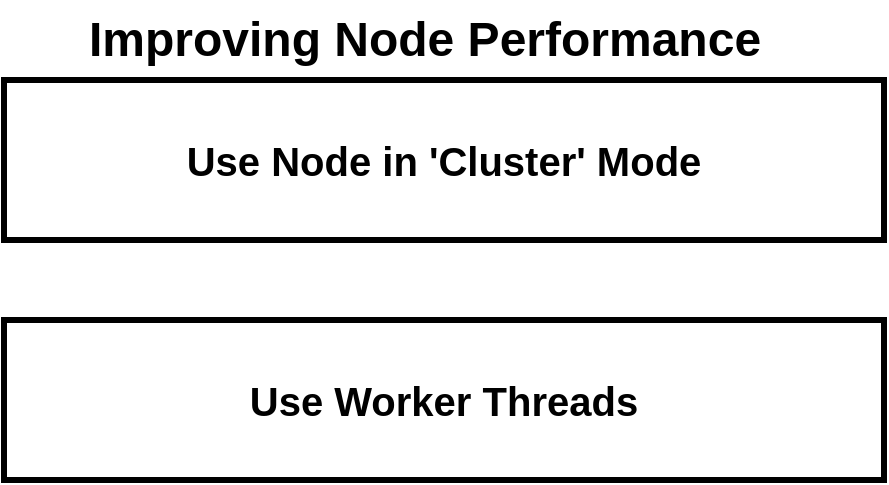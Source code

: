 <mxfile version="22.1.2" type="device" pages="11">
  <diagram name="1" id="K5kHfYOSK7Tdl5fd0v7N">
    <mxGraphModel dx="1364" dy="843" grid="1" gridSize="10" guides="1" tooltips="1" connect="1" arrows="1" fold="1" page="1" pageScale="1" pageWidth="850" pageHeight="1100" math="0" shadow="0">
      <root>
        <mxCell id="0" />
        <mxCell id="1" parent="0" />
        <mxCell id="zH5AdIu9fYgkRWAAvMFx-1" value="&lt;font style=&quot;font-size: 20px;&quot;&gt;&lt;b&gt;Use Node in &#39;Cluster&#39; Mode&lt;/b&gt;&lt;/font&gt;" style="rounded=0;whiteSpace=wrap;html=1;strokeWidth=3;" parent="1" vertex="1">
          <mxGeometry x="200" y="240" width="440" height="80" as="geometry" />
        </mxCell>
        <mxCell id="zH5AdIu9fYgkRWAAvMFx-2" value="&lt;font style=&quot;font-size: 20px;&quot;&gt;&lt;b&gt;Use Worker Threads&lt;/b&gt;&lt;/font&gt;" style="rounded=0;whiteSpace=wrap;html=1;strokeWidth=3;" parent="1" vertex="1">
          <mxGeometry x="200" y="360" width="440" height="80" as="geometry" />
        </mxCell>
        <mxCell id="zH5AdIu9fYgkRWAAvMFx-3" value="Improving Node Performance" style="text;strokeColor=none;fillColor=none;html=1;fontSize=24;fontStyle=1;verticalAlign=middle;align=center;" parent="1" vertex="1">
          <mxGeometry x="340" y="200" width="140" height="40" as="geometry" />
        </mxCell>
      </root>
    </mxGraphModel>
  </diagram>
  <diagram id="lopb_yq0HPzro0J9GzPs" name="2">
    <mxGraphModel dx="1364" dy="843" grid="1" gridSize="10" guides="1" tooltips="1" connect="1" arrows="1" fold="1" page="1" pageScale="1" pageWidth="850" pageHeight="1100" math="0" shadow="0">
      <root>
        <mxCell id="0" />
        <mxCell id="1" parent="0" />
        <mxCell id="xUk7v4ab7oLZRz-A8nH9-1" value="&lt;font style=&quot;font-size: 20px;&quot;&gt;&lt;b&gt;Use Node in &#39;Cluster&#39; Mode&lt;/b&gt;&lt;/font&gt;" style="rounded=0;whiteSpace=wrap;html=1;strokeWidth=3;fillColor=#d5e8d4;strokeColor=#82b366;" parent="1" vertex="1">
          <mxGeometry x="200" y="240" width="440" height="80" as="geometry" />
        </mxCell>
        <mxCell id="xUk7v4ab7oLZRz-A8nH9-2" value="&lt;font style=&quot;font-size: 20px;&quot;&gt;&lt;b&gt;Use Worker Threads&lt;/b&gt;&lt;/font&gt;" style="rounded=0;whiteSpace=wrap;html=1;strokeWidth=3;fillColor=#ffe6cc;strokeColor=#d79b00;" parent="1" vertex="1">
          <mxGeometry x="200" y="360" width="440" height="80" as="geometry" />
        </mxCell>
        <mxCell id="xUk7v4ab7oLZRz-A8nH9-3" value="Improving Node Performance" style="text;strokeColor=none;fillColor=none;html=1;fontSize=24;fontStyle=1;verticalAlign=middle;align=center;" parent="1" vertex="1">
          <mxGeometry x="340" y="200" width="140" height="40" as="geometry" />
        </mxCell>
        <mxCell id="xUk7v4ab7oLZRz-A8nH9-4" value="" style="shape=curlyBracket;whiteSpace=wrap;html=1;rounded=1;flipH=1;labelPosition=right;verticalLabelPosition=middle;align=left;verticalAlign=middle;strokeWidth=3;" parent="1" vertex="1">
          <mxGeometry x="670" y="240" width="20" height="80" as="geometry" />
        </mxCell>
        <mxCell id="xUk7v4ab7oLZRz-A8nH9-5" value="" style="shape=curlyBracket;whiteSpace=wrap;html=1;rounded=1;flipH=1;labelPosition=right;verticalLabelPosition=middle;align=left;verticalAlign=middle;strokeWidth=3;" parent="1" vertex="1">
          <mxGeometry x="670" y="360" width="20" height="80" as="geometry" />
        </mxCell>
        <mxCell id="xUk7v4ab7oLZRz-A8nH9-6" value="Recommended" style="text;strokeColor=none;fillColor=none;html=1;fontSize=24;fontStyle=1;verticalAlign=middle;align=center;" parent="1" vertex="1">
          <mxGeometry x="750" y="270" width="100" height="40" as="geometry" />
        </mxCell>
        <mxCell id="xUk7v4ab7oLZRz-A8nH9-7" value="Experimental" style="text;strokeColor=none;fillColor=none;html=1;fontSize=24;fontStyle=1;verticalAlign=middle;align=center;" parent="1" vertex="1">
          <mxGeometry x="750" y="380" width="100" height="40" as="geometry" />
        </mxCell>
      </root>
    </mxGraphModel>
  </diagram>
  <diagram id="3LcYzQw5S62o49YYHlGY" name="3">
    <mxGraphModel dx="1364" dy="843" grid="1" gridSize="10" guides="1" tooltips="1" connect="1" arrows="1" fold="1" page="1" pageScale="1" pageWidth="850" pageHeight="1100" math="0" shadow="0">
      <root>
        <mxCell id="0" />
        <mxCell id="1" parent="0" />
        <mxCell id="u3-ya4MhCli5xoRUcpn--1" value="&lt;font style=&quot;font-size: 20px;&quot;&gt;&lt;b&gt;Request&lt;/b&gt;&lt;/font&gt;" style="rounded=0;whiteSpace=wrap;html=1;strokeWidth=3;" vertex="1" parent="1">
          <mxGeometry x="120" y="240" width="160" height="80" as="geometry" />
        </mxCell>
        <mxCell id="u3-ya4MhCli5xoRUcpn--2" value="" style="rounded=0;whiteSpace=wrap;html=1;strokeWidth=3;" vertex="1" parent="1">
          <mxGeometry x="360" y="200" width="290" height="160" as="geometry" />
        </mxCell>
        <mxCell id="u3-ya4MhCli5xoRUcpn--3" value="&lt;font style=&quot;font-size: 20px;&quot;&gt;&lt;b&gt;Node Server&lt;/b&gt;&lt;/font&gt;" style="rounded=0;whiteSpace=wrap;html=1;strokeWidth=3;fillColor=#dae8fc;strokeColor=#6c8ebf;" vertex="1" parent="1">
          <mxGeometry x="400" y="220" width="200" height="120" as="geometry" />
        </mxCell>
        <mxCell id="u3-ya4MhCli5xoRUcpn--4" value="&lt;font style=&quot;font-size: 20px;&quot;&gt;&lt;b&gt;Response&lt;/b&gt;&lt;/font&gt;" style="rounded=0;whiteSpace=wrap;html=1;strokeWidth=3;" vertex="1" parent="1">
          <mxGeometry x="720" y="240" width="160" height="80" as="geometry" />
        </mxCell>
        <mxCell id="u3-ya4MhCli5xoRUcpn--8" value="" style="endArrow=classic;html=1;rounded=0;exitX=1;exitY=0.5;exitDx=0;exitDy=0;strokeWidth=3;" edge="1" parent="1" source="u3-ya4MhCli5xoRUcpn--1" target="u3-ya4MhCli5xoRUcpn--3">
          <mxGeometry width="50" height="50" relative="1" as="geometry">
            <mxPoint x="330" y="390" as="sourcePoint" />
            <mxPoint x="450" y="410" as="targetPoint" />
          </mxGeometry>
        </mxCell>
        <mxCell id="u3-ya4MhCli5xoRUcpn--9" value="" style="endArrow=classic;html=1;rounded=0;exitX=1;exitY=0.5;exitDx=0;exitDy=0;strokeWidth=3;" edge="1" parent="1">
          <mxGeometry width="50" height="50" relative="1" as="geometry">
            <mxPoint x="600" y="280" as="sourcePoint" />
            <mxPoint x="720" y="280" as="targetPoint" />
          </mxGeometry>
        </mxCell>
        <mxCell id="u3-ya4MhCli5xoRUcpn--10" value="Single Thread" style="text;strokeColor=none;fillColor=none;html=1;fontSize=24;fontStyle=1;verticalAlign=middle;align=center;" vertex="1" parent="1">
          <mxGeometry x="455" y="154" width="100" height="40" as="geometry" />
        </mxCell>
      </root>
    </mxGraphModel>
  </diagram>
  <diagram id="9vPWOoFdK6NmOcCZrf_5" name="4">
    <mxGraphModel dx="1364" dy="843" grid="1" gridSize="10" guides="1" tooltips="1" connect="1" arrows="1" fold="1" page="1" pageScale="1" pageWidth="850" pageHeight="1100" math="0" shadow="0">
      <root>
        <mxCell id="0" />
        <mxCell id="1" parent="0" />
        <mxCell id="50pzLA7ZPQdBazivlZHL-1" value="&lt;font style=&quot;font-size: 20px;&quot;&gt;&lt;b&gt;Cluster&lt;br&gt;Manager&lt;/b&gt;&lt;/font&gt;" style="rounded=0;whiteSpace=wrap;html=1;strokeWidth=3;fillColor=#ffe6cc;strokeColor=#d79b00;" vertex="1" parent="1">
          <mxGeometry x="120" y="275" width="160" height="80" as="geometry" />
        </mxCell>
        <mxCell id="50pzLA7ZPQdBazivlZHL-9" value="" style="rounded=0;whiteSpace=wrap;html=1;fillColor=#d5e8d4;strokeColor=#82b366;strokeWidth=3;" vertex="1" parent="1">
          <mxGeometry x="360" y="80" width="280" height="470" as="geometry" />
        </mxCell>
        <mxCell id="50pzLA7ZPQdBazivlZHL-13" value="" style="rounded=0;whiteSpace=wrap;html=1;strokeWidth=3;" vertex="1" parent="1">
          <mxGeometry x="380" y="120" width="240" height="100" as="geometry" />
        </mxCell>
        <mxCell id="50pzLA7ZPQdBazivlZHL-14" value="" style="rounded=0;whiteSpace=wrap;html=1;strokeWidth=3;" vertex="1" parent="1">
          <mxGeometry x="380" y="265" width="240" height="100" as="geometry" />
        </mxCell>
        <mxCell id="50pzLA7ZPQdBazivlZHL-15" value="" style="rounded=0;whiteSpace=wrap;html=1;strokeWidth=3;" vertex="1" parent="1">
          <mxGeometry x="380" y="420" width="240" height="100" as="geometry" />
        </mxCell>
        <mxCell id="50pzLA7ZPQdBazivlZHL-21" value="" style="endArrow=none;html=1;rounded=0;strokeWidth=3;" edge="1" parent="1">
          <mxGeometry width="50" height="50" relative="1" as="geometry">
            <mxPoint x="320" y="471" as="sourcePoint" />
            <mxPoint x="320" y="161" as="targetPoint" />
          </mxGeometry>
        </mxCell>
        <mxCell id="50pzLA7ZPQdBazivlZHL-22" value="" style="endArrow=classic;html=1;rounded=0;strokeWidth=3;" edge="1" parent="1" target="50pzLA7ZPQdBazivlZHL-15">
          <mxGeometry width="50" height="50" relative="1" as="geometry">
            <mxPoint x="320" y="470" as="sourcePoint" />
            <mxPoint x="374.96" y="479" as="targetPoint" />
          </mxGeometry>
        </mxCell>
        <mxCell id="50pzLA7ZPQdBazivlZHL-23" value="" style="endArrow=classic;html=1;rounded=0;strokeWidth=3;" edge="1" parent="1">
          <mxGeometry width="50" height="50" relative="1" as="geometry">
            <mxPoint x="320" y="160" as="sourcePoint" />
            <mxPoint x="380" y="160" as="targetPoint" />
          </mxGeometry>
        </mxCell>
        <mxCell id="50pzLA7ZPQdBazivlZHL-24" value="" style="endArrow=classic;html=1;rounded=0;exitX=1;exitY=0.5;exitDx=0;exitDy=0;entryX=0;entryY=0.5;entryDx=0;entryDy=0;strokeWidth=3;" edge="1" parent="1" source="50pzLA7ZPQdBazivlZHL-1" target="50pzLA7ZPQdBazivlZHL-14">
          <mxGeometry width="50" height="50" relative="1" as="geometry">
            <mxPoint x="400" y="340" as="sourcePoint" />
            <mxPoint x="450" y="290" as="targetPoint" />
          </mxGeometry>
        </mxCell>
        <mxCell id="50pzLA7ZPQdBazivlZHL-25" value="&lt;font style=&quot;font-size: 20px;&quot;&gt;Single Thread&lt;/font&gt;" style="text;strokeColor=none;fillColor=none;html=1;fontSize=24;fontStyle=1;verticalAlign=middle;align=center;" vertex="1" parent="1">
          <mxGeometry x="450" y="80" width="100" height="40" as="geometry" />
        </mxCell>
        <mxCell id="50pzLA7ZPQdBazivlZHL-26" value="&lt;font style=&quot;font-size: 20px;&quot;&gt;Single Thread&lt;/font&gt;" style="text;strokeColor=none;fillColor=none;html=1;fontSize=24;fontStyle=1;verticalAlign=middle;align=center;" vertex="1" parent="1">
          <mxGeometry x="450" y="220" width="100" height="40" as="geometry" />
        </mxCell>
        <mxCell id="50pzLA7ZPQdBazivlZHL-27" value="&lt;font style=&quot;font-size: 20px;&quot;&gt;Single Thread&lt;/font&gt;" style="text;strokeColor=none;fillColor=none;html=1;fontSize=24;fontStyle=1;verticalAlign=middle;align=center;" vertex="1" parent="1">
          <mxGeometry x="450" y="380" width="100" height="40" as="geometry" />
        </mxCell>
        <mxCell id="50pzLA7ZPQdBazivlZHL-29" value="&lt;font style=&quot;font-size: 20px;&quot;&gt;&lt;b&gt;Node Server&lt;/b&gt;&lt;/font&gt;" style="rounded=0;whiteSpace=wrap;html=1;fillColor=#dae8fc;strokeColor=#6c8ebf;" vertex="1" parent="1">
          <mxGeometry x="400" y="140" width="200" height="60" as="geometry" />
        </mxCell>
        <mxCell id="50pzLA7ZPQdBazivlZHL-30" value="&lt;font style=&quot;font-size: 20px;&quot;&gt;&lt;b&gt;Node Server&lt;/b&gt;&lt;/font&gt;" style="rounded=0;whiteSpace=wrap;html=1;fillColor=#dae8fc;strokeColor=#6c8ebf;" vertex="1" parent="1">
          <mxGeometry x="400" y="285" width="200" height="60" as="geometry" />
        </mxCell>
        <mxCell id="50pzLA7ZPQdBazivlZHL-31" value="&lt;font style=&quot;font-size: 20px;&quot;&gt;&lt;b&gt;Node Server&lt;/b&gt;&lt;/font&gt;" style="rounded=0;whiteSpace=wrap;html=1;fillColor=#dae8fc;strokeColor=#6c8ebf;" vertex="1" parent="1">
          <mxGeometry x="400" y="440" width="200" height="60" as="geometry" />
        </mxCell>
      </root>
    </mxGraphModel>
  </diagram>
  <diagram id="9ZH91EUIA8zNnI5Ez3d0" name="5">
    <mxGraphModel dx="1364" dy="843" grid="1" gridSize="10" guides="1" tooltips="1" connect="1" arrows="1" fold="1" page="1" pageScale="1" pageWidth="850" pageHeight="1100" math="0" shadow="0">
      <root>
        <mxCell id="0" />
        <mxCell id="1" parent="0" />
        <mxCell id="NUMEZLaeLHysY5Gl-p1--3" style="edgeStyle=orthogonalEdgeStyle;rounded=0;orthogonalLoop=1;jettySize=auto;html=1;entryX=0.5;entryY=0;entryDx=0;entryDy=0;strokeWidth=3;" edge="1" parent="1" source="NUMEZLaeLHysY5Gl-p1--1" target="NUMEZLaeLHysY5Gl-p1--2">
          <mxGeometry relative="1" as="geometry" />
        </mxCell>
        <mxCell id="NUMEZLaeLHysY5Gl-p1--1" value="&lt;font style=&quot;font-size: 20px;&quot;&gt;&lt;b&gt;index.js&lt;/b&gt;&lt;/font&gt;" style="rounded=0;whiteSpace=wrap;html=1;strokeWidth=3;" vertex="1" parent="1">
          <mxGeometry x="320" y="240" width="200" height="80" as="geometry" />
        </mxCell>
        <mxCell id="NUMEZLaeLHysY5Gl-p1--2" value="&lt;font style=&quot;font-size: 20px;&quot;&gt;&lt;b&gt;Node Instance&lt;/b&gt;&lt;/font&gt;" style="rounded=0;whiteSpace=wrap;html=1;fillColor=#dae8fc;strokeColor=#6c8ebf;strokeWidth=3;" vertex="1" parent="1">
          <mxGeometry x="320" y="400" width="200" height="80" as="geometry" />
        </mxCell>
        <mxCell id="NUMEZLaeLHysY5Gl-p1--5" style="edgeStyle=orthogonalEdgeStyle;rounded=0;orthogonalLoop=1;jettySize=auto;html=1;entryX=0.5;entryY=0;entryDx=0;entryDy=0;strokeWidth=3;" edge="1" parent="1" source="NUMEZLaeLHysY5Gl-p1--4" target="NUMEZLaeLHysY5Gl-p1--1">
          <mxGeometry relative="1" as="geometry" />
        </mxCell>
        <mxCell id="NUMEZLaeLHysY5Gl-p1--4" value="RUN node index.js" style="text;strokeColor=none;fillColor=none;html=1;fontSize=24;fontStyle=1;verticalAlign=middle;align=center;" vertex="1" parent="1">
          <mxGeometry x="370" y="140" width="100" height="40" as="geometry" />
        </mxCell>
      </root>
    </mxGraphModel>
  </diagram>
  <diagram id="A-0XYL0TOhKpsfwGhN9w" name="6">
    <mxGraphModel dx="1364" dy="843" grid="1" gridSize="10" guides="1" tooltips="1" connect="1" arrows="1" fold="1" page="1" pageScale="1" pageWidth="850" pageHeight="1100" math="0" shadow="0">
      <root>
        <mxCell id="0" />
        <mxCell id="1" parent="0" />
        <mxCell id="xXRstKpRTsIiAl2WaAdT-1" style="edgeStyle=orthogonalEdgeStyle;rounded=0;orthogonalLoop=1;jettySize=auto;html=1;entryX=0.5;entryY=0;entryDx=0;entryDy=0;strokeWidth=3;" edge="1" parent="1" source="xXRstKpRTsIiAl2WaAdT-2" target="xXRstKpRTsIiAl2WaAdT-3">
          <mxGeometry relative="1" as="geometry" />
        </mxCell>
        <mxCell id="xXRstKpRTsIiAl2WaAdT-11" style="edgeStyle=orthogonalEdgeStyle;rounded=0;orthogonalLoop=1;jettySize=auto;html=1;entryX=0.5;entryY=1;entryDx=0;entryDy=0;strokeWidth=3;" edge="1" parent="1" source="xXRstKpRTsIiAl2WaAdT-2" target="xXRstKpRTsIiAl2WaAdT-10">
          <mxGeometry relative="1" as="geometry">
            <mxPoint x="690" y="280" as="targetPoint" />
          </mxGeometry>
        </mxCell>
        <mxCell id="xXRstKpRTsIiAl2WaAdT-2" value="&lt;font style=&quot;font-size: 20px;&quot;&gt;&lt;b&gt;index.js&lt;/b&gt;&lt;/font&gt;" style="rounded=0;whiteSpace=wrap;html=1;strokeWidth=3;" vertex="1" parent="1">
          <mxGeometry x="320" y="240" width="200" height="80" as="geometry" />
        </mxCell>
        <mxCell id="xXRstKpRTsIiAl2WaAdT-7" style="edgeStyle=orthogonalEdgeStyle;rounded=0;orthogonalLoop=1;jettySize=auto;html=1;endSize=6;strokeWidth=3;" edge="1" parent="1" source="xXRstKpRTsIiAl2WaAdT-3" target="xXRstKpRTsIiAl2WaAdT-6">
          <mxGeometry relative="1" as="geometry" />
        </mxCell>
        <mxCell id="xXRstKpRTsIiAl2WaAdT-3" value="&lt;font style=&quot;font-size: 20px;&quot;&gt;&lt;b&gt;Cluster Manager&lt;/b&gt;&lt;/font&gt;" style="rounded=0;whiteSpace=wrap;html=1;fillColor=#dae8fc;strokeColor=#6c8ebf;strokeWidth=3;" vertex="1" parent="1">
          <mxGeometry x="320" y="400" width="200" height="80" as="geometry" />
        </mxCell>
        <mxCell id="xXRstKpRTsIiAl2WaAdT-4" style="edgeStyle=orthogonalEdgeStyle;rounded=0;orthogonalLoop=1;jettySize=auto;html=1;entryX=0.5;entryY=0;entryDx=0;entryDy=0;strokeWidth=3;" edge="1" parent="1" source="xXRstKpRTsIiAl2WaAdT-5" target="xXRstKpRTsIiAl2WaAdT-2">
          <mxGeometry relative="1" as="geometry" />
        </mxCell>
        <mxCell id="xXRstKpRTsIiAl2WaAdT-5" value="RUN node index.js" style="text;strokeColor=none;fillColor=none;html=1;fontSize=24;fontStyle=1;verticalAlign=middle;align=center;" vertex="1" parent="1">
          <mxGeometry x="370" y="140" width="100" height="40" as="geometry" />
        </mxCell>
        <mxCell id="xXRstKpRTsIiAl2WaAdT-9" style="edgeStyle=orthogonalEdgeStyle;rounded=0;orthogonalLoop=1;jettySize=auto;html=1;entryX=1.005;entryY=0.663;entryDx=0;entryDy=0;entryPerimeter=0;strokeWidth=3;" edge="1" parent="1">
          <mxGeometry relative="1" as="geometry">
            <mxPoint x="521" y="303.04" as="targetPoint" />
            <mxPoint x="500" y="540" as="sourcePoint" />
            <Array as="points">
              <mxPoint x="561" y="540" />
              <mxPoint x="561" y="303" />
            </Array>
          </mxGeometry>
        </mxCell>
        <mxCell id="xXRstKpRTsIiAl2WaAdT-6" value="cluster.fork()" style="text;strokeColor=none;fillColor=none;html=1;fontSize=24;fontStyle=1;verticalAlign=middle;align=center;" vertex="1" parent="1">
          <mxGeometry x="370" y="520" width="100" height="40" as="geometry" />
        </mxCell>
        <mxCell id="xXRstKpRTsIiAl2WaAdT-10" value="&lt;font style=&quot;font-size: 20px;&quot;&gt;&lt;b&gt;Worker Instance&lt;/b&gt;&lt;/font&gt;" style="rounded=0;whiteSpace=wrap;html=1;strokeWidth=3;fillColor=#d5e8d4;strokeColor=#82b366;" vertex="1" parent="1">
          <mxGeometry x="600" y="160" width="200" height="80" as="geometry" />
        </mxCell>
      </root>
    </mxGraphModel>
  </diagram>
  <diagram id="q03TNP6XlCIMC5W3kaTx" name="7">
    <mxGraphModel dx="1364" dy="843" grid="1" gridSize="10" guides="1" tooltips="1" connect="1" arrows="1" fold="1" page="1" pageScale="1" pageWidth="850" pageHeight="1100" math="0" shadow="0">
      <root>
        <mxCell id="0" />
        <mxCell id="1" parent="0" />
        <mxCell id="qdlrjNfGUHY3iiw80mLS-1" value="" style="edgeStyle=segmentEdgeStyle;endArrow=classic;html=1;curved=0;rounded=0;endSize=8;startSize=8;strokeWidth=3;" edge="1" parent="1">
          <mxGeometry width="50" height="50" relative="1" as="geometry">
            <mxPoint x="680" y="200" as="sourcePoint" />
            <mxPoint x="200" y="600" as="targetPoint" />
          </mxGeometry>
        </mxCell>
        <mxCell id="qdlrjNfGUHY3iiw80mLS-2" value="" style="endArrow=none;dashed=1;html=1;rounded=0;strokeWidth=3;" edge="1" parent="1">
          <mxGeometry width="50" height="50" relative="1" as="geometry">
            <mxPoint x="160" y="360" as="sourcePoint" />
            <mxPoint x="680" y="360" as="targetPoint" />
          </mxGeometry>
        </mxCell>
        <mxCell id="qdlrjNfGUHY3iiw80mLS-3" value="" style="endArrow=none;dashed=1;html=1;rounded=0;strokeWidth=3;" edge="1" parent="1">
          <mxGeometry width="50" height="50" relative="1" as="geometry">
            <mxPoint x="160" y="520" as="sourcePoint" />
            <mxPoint x="680" y="520" as="targetPoint" />
          </mxGeometry>
        </mxCell>
        <mxCell id="qdlrjNfGUHY3iiw80mLS-4" value="1s" style="text;strokeColor=none;fillColor=none;html=1;fontSize=24;fontStyle=1;verticalAlign=middle;align=center;" vertex="1" parent="1">
          <mxGeometry x="90" y="340" width="100" height="40" as="geometry" />
        </mxCell>
        <mxCell id="qdlrjNfGUHY3iiw80mLS-5" value="2s" style="text;strokeColor=none;fillColor=none;html=1;fontSize=24;fontStyle=1;verticalAlign=middle;align=center;" vertex="1" parent="1">
          <mxGeometry x="90" y="500" width="100" height="40" as="geometry" />
        </mxCell>
        <mxCell id="qdlrjNfGUHY3iiw80mLS-6" value="Time&amp;nbsp; &amp;nbsp;0s" style="text;strokeColor=none;fillColor=none;html=1;fontSize=24;fontStyle=1;verticalAlign=middle;align=center;" vertex="1" parent="1">
          <mxGeometry x="80" y="190" width="100" height="40" as="geometry" />
        </mxCell>
        <mxCell id="qdlrjNfGUHY3iiw80mLS-9" style="edgeStyle=orthogonalEdgeStyle;rounded=0;orthogonalLoop=1;jettySize=auto;html=1;strokeWidth=3;" edge="1" parent="1" source="qdlrjNfGUHY3iiw80mLS-7">
          <mxGeometry relative="1" as="geometry">
            <mxPoint x="300" y="200" as="targetPoint" />
          </mxGeometry>
        </mxCell>
        <mxCell id="qdlrjNfGUHY3iiw80mLS-7" value="&lt;font style=&quot;font-size: 20px;&quot;&gt;&lt;b&gt;Req for&lt;br style=&quot;border-color: var(--border-color); color: rgb(0, 0, 0);&quot;&gt;&lt;span style=&quot;color: rgb(0, 0, 0);&quot;&gt;pbkdf2&lt;/span&gt;&lt;/b&gt;&lt;/font&gt;" style="rounded=0;whiteSpace=wrap;html=1;fillColor=#f5f5f5;fontColor=#333333;strokeColor=#666666;strokeWidth=3;" vertex="1" parent="1">
          <mxGeometry x="240" y="100" width="120" height="60" as="geometry" />
        </mxCell>
        <mxCell id="qdlrjNfGUHY3iiw80mLS-10" style="edgeStyle=orthogonalEdgeStyle;rounded=0;orthogonalLoop=1;jettySize=auto;html=1;strokeWidth=3;" edge="1" parent="1" source="qdlrjNfGUHY3iiw80mLS-8">
          <mxGeometry relative="1" as="geometry">
            <mxPoint x="460" y="200" as="targetPoint" />
          </mxGeometry>
        </mxCell>
        <mxCell id="qdlrjNfGUHY3iiw80mLS-8" value="&lt;font style=&quot;font-size: 20px;&quot;&gt;&lt;b&gt;Req for&lt;br style=&quot;border-color: var(--border-color); color: rgb(0, 0, 0);&quot;&gt;&lt;span style=&quot;border-color: var(--border-color); color: rgb(0, 0, 0);&quot;&gt;pbkdf2&lt;/span&gt;&lt;/b&gt;&lt;/font&gt;" style="rounded=0;whiteSpace=wrap;html=1;fillColor=#f5f5f5;fontColor=#333333;strokeColor=#666666;strokeWidth=3;" vertex="1" parent="1">
          <mxGeometry x="400" y="100" width="120" height="60" as="geometry" />
        </mxCell>
        <mxCell id="qdlrjNfGUHY3iiw80mLS-11" value="&lt;font style=&quot;font-size: 21px;&quot;&gt;&lt;b&gt;doWork&lt;br style=&quot;border-color: var(--border-color);&quot;&gt;pbkdf2&lt;/b&gt;&lt;/font&gt;" style="rounded=0;whiteSpace=wrap;html=1;fillColor=#dae8fc;strokeColor=#6c8ebf;strokeWidth=3;" vertex="1" parent="1">
          <mxGeometry x="230" y="200" width="130" height="160" as="geometry" />
        </mxCell>
        <mxCell id="qdlrjNfGUHY3iiw80mLS-12" value="&lt;font style=&quot;font-size: 20px;&quot;&gt;&lt;b&gt;doWork&lt;br&gt;pbkdf2&lt;/b&gt;&lt;/font&gt;" style="rounded=0;whiteSpace=wrap;html=1;fillColor=#dae8fc;strokeColor=#6c8ebf;strokeWidth=3;" vertex="1" parent="1">
          <mxGeometry x="380" y="360" width="130" height="160" as="geometry" />
        </mxCell>
        <mxCell id="qdlrjNfGUHY3iiw80mLS-13" value="&lt;font style=&quot;font-size: 20px;&quot;&gt;&lt;b&gt;1 worker, 1 thread&lt;/b&gt;&lt;/font&gt;" style="rounded=0;whiteSpace=wrap;html=1;fillColor=#f8cecc;strokeColor=#b85450;strokeWidth=3;" vertex="1" parent="1">
          <mxGeometry x="700" y="310" width="200" height="60" as="geometry" />
        </mxCell>
      </root>
    </mxGraphModel>
  </diagram>
  <diagram id="9EK2gzQifP71TzZbqbAK" name="8">
    <mxGraphModel dx="1364" dy="843" grid="1" gridSize="10" guides="1" tooltips="1" connect="1" arrows="1" fold="1" page="1" pageScale="1" pageWidth="850" pageHeight="1100" math="0" shadow="0">
      <root>
        <mxCell id="0" />
        <mxCell id="1" parent="0" />
        <mxCell id="SoiUJNlAI2rXM2xpJNkB-1" value="" style="edgeStyle=segmentEdgeStyle;endArrow=classic;html=1;curved=0;rounded=0;endSize=8;startSize=8;strokeWidth=3;" parent="1" edge="1">
          <mxGeometry width="50" height="50" relative="1" as="geometry">
            <mxPoint x="680" y="200" as="sourcePoint" />
            <mxPoint x="200" y="450" as="targetPoint" />
          </mxGeometry>
        </mxCell>
        <mxCell id="SoiUJNlAI2rXM2xpJNkB-2" value="" style="endArrow=none;dashed=1;html=1;rounded=0;strokeWidth=3;" parent="1" edge="1">
          <mxGeometry width="50" height="50" relative="1" as="geometry">
            <mxPoint x="160" y="360" as="sourcePoint" />
            <mxPoint x="680" y="360" as="targetPoint" />
          </mxGeometry>
        </mxCell>
        <mxCell id="SoiUJNlAI2rXM2xpJNkB-4" value="1s" style="text;strokeColor=none;fillColor=none;html=1;fontSize=24;fontStyle=1;verticalAlign=middle;align=center;" parent="1" vertex="1">
          <mxGeometry x="90" y="340" width="100" height="40" as="geometry" />
        </mxCell>
        <mxCell id="SoiUJNlAI2rXM2xpJNkB-6" value="Time&amp;nbsp; &amp;nbsp;0s" style="text;strokeColor=none;fillColor=none;html=1;fontSize=24;fontStyle=1;verticalAlign=middle;align=center;" parent="1" vertex="1">
          <mxGeometry x="80" y="190" width="100" height="40" as="geometry" />
        </mxCell>
        <mxCell id="SoiUJNlAI2rXM2xpJNkB-7" style="edgeStyle=orthogonalEdgeStyle;rounded=0;orthogonalLoop=1;jettySize=auto;html=1;strokeWidth=3;" parent="1" source="SoiUJNlAI2rXM2xpJNkB-8" edge="1">
          <mxGeometry relative="1" as="geometry">
            <mxPoint x="300" y="200" as="targetPoint" />
          </mxGeometry>
        </mxCell>
        <mxCell id="SoiUJNlAI2rXM2xpJNkB-8" value="&lt;font style=&quot;font-size: 20px;&quot;&gt;&lt;b&gt;Req for&lt;br style=&quot;border-color: var(--border-color); color: rgb(0, 0, 0);&quot;&gt;&lt;span style=&quot;color: rgb(0, 0, 0);&quot;&gt;pbkdf2&lt;/span&gt;&lt;/b&gt;&lt;/font&gt;" style="rounded=0;whiteSpace=wrap;html=1;fillColor=#f5f5f5;fontColor=#333333;strokeColor=#666666;strokeWidth=3;" parent="1" vertex="1">
          <mxGeometry x="240" y="100" width="120" height="60" as="geometry" />
        </mxCell>
        <mxCell id="SoiUJNlAI2rXM2xpJNkB-9" style="edgeStyle=orthogonalEdgeStyle;rounded=0;orthogonalLoop=1;jettySize=auto;html=1;strokeWidth=3;" parent="1" source="SoiUJNlAI2rXM2xpJNkB-10" edge="1">
          <mxGeometry relative="1" as="geometry">
            <mxPoint x="460" y="200" as="targetPoint" />
          </mxGeometry>
        </mxCell>
        <mxCell id="SoiUJNlAI2rXM2xpJNkB-10" value="&lt;font style=&quot;font-size: 20px;&quot;&gt;&lt;b&gt;Req for&lt;br style=&quot;border-color: var(--border-color); color: rgb(0, 0, 0);&quot;&gt;&lt;span style=&quot;border-color: var(--border-color); color: rgb(0, 0, 0);&quot;&gt;pbkdf2&lt;/span&gt;&lt;/b&gt;&lt;/font&gt;" style="rounded=0;whiteSpace=wrap;html=1;fillColor=#f5f5f5;fontColor=#333333;strokeColor=#666666;strokeWidth=3;" parent="1" vertex="1">
          <mxGeometry x="400" y="100" width="120" height="60" as="geometry" />
        </mxCell>
        <mxCell id="SoiUJNlAI2rXM2xpJNkB-11" value="&lt;font style=&quot;font-size: 21px;&quot;&gt;&lt;b&gt;pbkdf2&lt;/b&gt;&lt;/font&gt;" style="rounded=0;whiteSpace=wrap;html=1;fillColor=#dae8fc;strokeColor=#6c8ebf;strokeWidth=3;" parent="1" vertex="1">
          <mxGeometry x="230" y="200" width="130" height="160" as="geometry" />
        </mxCell>
        <mxCell id="SoiUJNlAI2rXM2xpJNkB-12" value="&lt;font style=&quot;font-size: 20px;&quot;&gt;&lt;b&gt;pbkdf2&lt;/b&gt;&lt;/font&gt;" style="rounded=0;whiteSpace=wrap;html=1;fillColor=#dae8fc;strokeColor=#6c8ebf;strokeWidth=3;" parent="1" vertex="1">
          <mxGeometry x="390" y="200" width="130" height="160" as="geometry" />
        </mxCell>
        <mxCell id="SoiUJNlAI2rXM2xpJNkB-13" value="&lt;font style=&quot;font-size: 20px;&quot;&gt;&lt;b&gt;With clustering, 2&lt;br&gt;children&lt;br&gt;&lt;/b&gt;&lt;/font&gt;" style="rounded=0;whiteSpace=wrap;html=1;fillColor=#f8cecc;strokeColor=#b85450;strokeWidth=3;" parent="1" vertex="1">
          <mxGeometry x="480" y="410" width="200" height="60" as="geometry" />
        </mxCell>
      </root>
    </mxGraphModel>
  </diagram>
  <diagram id="GIsEa3qyqmiXHKvGVpDI" name="9">
    <mxGraphModel dx="1364" dy="843" grid="1" gridSize="10" guides="1" tooltips="1" connect="1" arrows="1" fold="1" page="1" pageScale="1" pageWidth="850" pageHeight="1100" math="0" shadow="0">
      <root>
        <mxCell id="0" />
        <mxCell id="1" parent="0" />
        <mxCell id="3DRP02ozXZBD7-_Lyhzm-1" value="" style="edgeStyle=segmentEdgeStyle;endArrow=classic;html=1;curved=0;rounded=0;endSize=8;startSize=8;strokeWidth=3;" parent="1" edge="1">
          <mxGeometry width="50" height="50" relative="1" as="geometry">
            <mxPoint x="1320" y="200" as="sourcePoint" />
            <mxPoint x="200" y="450" as="targetPoint" />
          </mxGeometry>
        </mxCell>
        <mxCell id="3DRP02ozXZBD7-_Lyhzm-2" value="" style="endArrow=none;dashed=1;html=1;rounded=0;strokeWidth=3;" parent="1" edge="1">
          <mxGeometry width="50" height="50" relative="1" as="geometry">
            <mxPoint x="160" y="360" as="sourcePoint" />
            <mxPoint x="1321" y="360" as="targetPoint" />
          </mxGeometry>
        </mxCell>
        <mxCell id="3DRP02ozXZBD7-_Lyhzm-3" value="3.5s" style="text;strokeColor=none;fillColor=none;html=1;fontSize=24;fontStyle=1;verticalAlign=middle;align=center;" parent="1" vertex="1">
          <mxGeometry x="80" y="340" width="100" height="40" as="geometry" />
        </mxCell>
        <mxCell id="3DRP02ozXZBD7-_Lyhzm-4" value="Time&amp;nbsp; &amp;nbsp;0s" style="text;strokeColor=none;fillColor=none;html=1;fontSize=24;fontStyle=1;verticalAlign=middle;align=center;" parent="1" vertex="1">
          <mxGeometry x="80" y="190" width="100" height="40" as="geometry" />
        </mxCell>
        <mxCell id="3DRP02ozXZBD7-_Lyhzm-5" style="edgeStyle=orthogonalEdgeStyle;rounded=0;orthogonalLoop=1;jettySize=auto;html=1;strokeWidth=3;" parent="1" source="3DRP02ozXZBD7-_Lyhzm-6" edge="1">
          <mxGeometry relative="1" as="geometry">
            <mxPoint x="300" y="200" as="targetPoint" />
          </mxGeometry>
        </mxCell>
        <mxCell id="3DRP02ozXZBD7-_Lyhzm-6" value="&lt;font style=&quot;font-size: 20px;&quot;&gt;&lt;b&gt;Req for&lt;br style=&quot;border-color: var(--border-color); color: rgb(0, 0, 0);&quot;&gt;&lt;span style=&quot;color: rgb(0, 0, 0);&quot;&gt;pbkdf2&lt;/span&gt;&lt;/b&gt;&lt;/font&gt;" style="rounded=0;whiteSpace=wrap;html=1;fillColor=#f5f5f5;fontColor=#333333;strokeColor=#666666;strokeWidth=3;" parent="1" vertex="1">
          <mxGeometry x="240" y="100" width="120" height="60" as="geometry" />
        </mxCell>
        <mxCell id="3DRP02ozXZBD7-_Lyhzm-7" style="edgeStyle=orthogonalEdgeStyle;rounded=0;orthogonalLoop=1;jettySize=auto;html=1;strokeWidth=3;" parent="1" source="3DRP02ozXZBD7-_Lyhzm-8" edge="1">
          <mxGeometry relative="1" as="geometry">
            <mxPoint x="460" y="200" as="targetPoint" />
          </mxGeometry>
        </mxCell>
        <mxCell id="3DRP02ozXZBD7-_Lyhzm-8" value="&lt;font style=&quot;font-size: 20px;&quot;&gt;&lt;b&gt;Req for&lt;br style=&quot;border-color: var(--border-color); color: rgb(0, 0, 0);&quot;&gt;&lt;span style=&quot;border-color: var(--border-color); color: rgb(0, 0, 0);&quot;&gt;pbkdf2&lt;/span&gt;&lt;/b&gt;&lt;/font&gt;" style="rounded=0;whiteSpace=wrap;html=1;fillColor=#f5f5f5;fontColor=#333333;strokeColor=#666666;strokeWidth=3;" parent="1" vertex="1">
          <mxGeometry x="400" y="100" width="120" height="60" as="geometry" />
        </mxCell>
        <mxCell id="3DRP02ozXZBD7-_Lyhzm-9" value="&lt;font style=&quot;font-size: 21px;&quot;&gt;&lt;b&gt;pbkdf2&lt;/b&gt;&lt;/font&gt;" style="rounded=0;whiteSpace=wrap;html=1;fillColor=#dae8fc;strokeColor=#6c8ebf;strokeWidth=3;" parent="1" vertex="1">
          <mxGeometry x="230" y="200" width="130" height="160" as="geometry" />
        </mxCell>
        <mxCell id="3DRP02ozXZBD7-_Lyhzm-10" value="&lt;font style=&quot;font-size: 20px;&quot;&gt;&lt;b&gt;pbkdf2&lt;/b&gt;&lt;/font&gt;" style="rounded=0;whiteSpace=wrap;html=1;fillColor=#dae8fc;strokeColor=#6c8ebf;strokeWidth=3;" parent="1" vertex="1">
          <mxGeometry x="390" y="200" width="130" height="160" as="geometry" />
        </mxCell>
        <mxCell id="3DRP02ozXZBD7-_Lyhzm-11" value="&lt;font style=&quot;font-size: 20px;&quot;&gt;&lt;b&gt;With clustering, 6&lt;br&gt;children&lt;br&gt;&lt;/b&gt;&lt;/font&gt;" style="rounded=0;whiteSpace=wrap;html=1;fillColor=#f8cecc;strokeColor=#b85450;strokeWidth=3;" parent="1" vertex="1">
          <mxGeometry x="930" y="440" width="200" height="60" as="geometry" />
        </mxCell>
        <mxCell id="3DRP02ozXZBD7-_Lyhzm-24" style="edgeStyle=orthogonalEdgeStyle;rounded=0;orthogonalLoop=1;jettySize=auto;html=1;strokeWidth=3;" parent="1" source="3DRP02ozXZBD7-_Lyhzm-16" edge="1">
          <mxGeometry relative="1" as="geometry">
            <mxPoint x="620" y="200" as="targetPoint" />
          </mxGeometry>
        </mxCell>
        <mxCell id="3DRP02ozXZBD7-_Lyhzm-16" value="&lt;font style=&quot;font-size: 20px;&quot;&gt;&lt;b&gt;Req for&lt;br style=&quot;border-color: var(--border-color); color: rgb(0, 0, 0);&quot;&gt;&lt;span style=&quot;border-color: var(--border-color); color: rgb(0, 0, 0);&quot;&gt;pbkdf2&lt;/span&gt;&lt;/b&gt;&lt;/font&gt;" style="rounded=0;whiteSpace=wrap;html=1;fillColor=#f5f5f5;fontColor=#333333;strokeColor=#666666;strokeWidth=3;" parent="1" vertex="1">
          <mxGeometry x="560" y="100" width="120" height="60" as="geometry" />
        </mxCell>
        <mxCell id="3DRP02ozXZBD7-_Lyhzm-17" value="&lt;font style=&quot;font-size: 20px;&quot;&gt;&lt;b&gt;pbkdf2&lt;/b&gt;&lt;/font&gt;" style="rounded=0;whiteSpace=wrap;html=1;fillColor=#dae8fc;strokeColor=#6c8ebf;strokeWidth=3;" parent="1" vertex="1">
          <mxGeometry x="560" y="200" width="120" height="160" as="geometry" />
        </mxCell>
        <mxCell id="3DRP02ozXZBD7-_Lyhzm-25" style="edgeStyle=orthogonalEdgeStyle;rounded=0;orthogonalLoop=1;jettySize=auto;html=1;entryX=0.5;entryY=0;entryDx=0;entryDy=0;strokeWidth=3;" parent="1" source="3DRP02ozXZBD7-_Lyhzm-18" target="3DRP02ozXZBD7-_Lyhzm-19" edge="1">
          <mxGeometry relative="1" as="geometry" />
        </mxCell>
        <mxCell id="3DRP02ozXZBD7-_Lyhzm-18" value="&lt;font style=&quot;font-size: 20px;&quot;&gt;&lt;b&gt;Req for&lt;br style=&quot;border-color: var(--border-color); color: rgb(0, 0, 0);&quot;&gt;&lt;span style=&quot;border-color: var(--border-color); color: rgb(0, 0, 0);&quot;&gt;pbkdf2&lt;/span&gt;&lt;/b&gt;&lt;/font&gt;" style="rounded=0;whiteSpace=wrap;html=1;fillColor=#f5f5f5;fontColor=#333333;strokeColor=#666666;strokeWidth=3;" parent="1" vertex="1">
          <mxGeometry x="720" y="100" width="120" height="60" as="geometry" />
        </mxCell>
        <mxCell id="3DRP02ozXZBD7-_Lyhzm-19" value="&lt;font style=&quot;font-size: 20px;&quot;&gt;&lt;b&gt;pbkdf2&lt;/b&gt;&lt;/font&gt;" style="rounded=0;whiteSpace=wrap;html=1;fillColor=#dae8fc;strokeColor=#6c8ebf;strokeWidth=3;" parent="1" vertex="1">
          <mxGeometry x="720" y="200" width="120" height="160" as="geometry" />
        </mxCell>
        <mxCell id="3DRP02ozXZBD7-_Lyhzm-28" style="edgeStyle=orthogonalEdgeStyle;rounded=0;orthogonalLoop=1;jettySize=auto;html=1;strokeWidth=3;" parent="1" edge="1">
          <mxGeometry relative="1" as="geometry">
            <mxPoint x="937.5" y="160.0" as="sourcePoint" />
            <mxPoint x="942.5" y="200" as="targetPoint" />
            <Array as="points">
              <mxPoint x="943" y="160" />
            </Array>
          </mxGeometry>
        </mxCell>
        <mxCell id="3DRP02ozXZBD7-_Lyhzm-20" value="&lt;font style=&quot;font-size: 20px;&quot;&gt;&lt;b&gt;Req for&lt;br style=&quot;border-color: var(--border-color); color: rgb(0, 0, 0);&quot;&gt;&lt;span style=&quot;border-color: var(--border-color); color: rgb(0, 0, 0);&quot;&gt;pbkdf2&lt;/span&gt;&lt;/b&gt;&lt;/font&gt;" style="rounded=0;whiteSpace=wrap;html=1;fillColor=#f5f5f5;fontColor=#333333;strokeColor=#666666;strokeWidth=3;" parent="1" vertex="1">
          <mxGeometry x="880" y="100" width="120" height="60" as="geometry" />
        </mxCell>
        <mxCell id="3DRP02ozXZBD7-_Lyhzm-21" value="&lt;font style=&quot;font-size: 20px;&quot;&gt;&lt;b&gt;pbkdf2&lt;/b&gt;&lt;/font&gt;" style="rounded=0;whiteSpace=wrap;html=1;fillColor=#dae8fc;strokeColor=#6c8ebf;strokeWidth=3;" parent="1" vertex="1">
          <mxGeometry x="880" y="200" width="130" height="160" as="geometry" />
        </mxCell>
        <mxCell id="3DRP02ozXZBD7-_Lyhzm-29" style="edgeStyle=orthogonalEdgeStyle;rounded=0;orthogonalLoop=1;jettySize=auto;html=1;entryX=0.5;entryY=0;entryDx=0;entryDy=0;strokeWidth=3;" parent="1" edge="1">
          <mxGeometry relative="1" as="geometry">
            <mxPoint x="1097.5" y="160" as="sourcePoint" />
            <mxPoint x="1102.5" y="200" as="targetPoint" />
            <Array as="points">
              <mxPoint x="1098" y="161" />
              <mxPoint x="1100" y="161" />
              <mxPoint x="1100" y="160" />
              <mxPoint x="1103" y="160" />
            </Array>
          </mxGeometry>
        </mxCell>
        <mxCell id="3DRP02ozXZBD7-_Lyhzm-22" value="&lt;font style=&quot;font-size: 20px;&quot;&gt;&lt;b&gt;Req for&lt;br style=&quot;border-color: var(--border-color); color: rgb(0, 0, 0);&quot;&gt;&lt;span style=&quot;border-color: var(--border-color); color: rgb(0, 0, 0);&quot;&gt;pbkdf2&lt;/span&gt;&lt;/b&gt;&lt;/font&gt;" style="rounded=0;whiteSpace=wrap;html=1;fillColor=#f5f5f5;fontColor=#333333;strokeColor=#666666;strokeWidth=3;" parent="1" vertex="1">
          <mxGeometry x="1040" y="100" width="120" height="60" as="geometry" />
        </mxCell>
        <mxCell id="3DRP02ozXZBD7-_Lyhzm-23" value="&lt;font style=&quot;font-size: 20px;&quot;&gt;&lt;b&gt;pbkdf2&lt;/b&gt;&lt;/font&gt;" style="rounded=0;whiteSpace=wrap;html=1;fillColor=#dae8fc;strokeColor=#6c8ebf;strokeWidth=3;" parent="1" vertex="1">
          <mxGeometry x="1040" y="200" width="130" height="160" as="geometry" />
        </mxCell>
      </root>
    </mxGraphModel>
  </diagram>
  <diagram id="kktF76LXAKnf877RpFMH" name="10">
    <mxGraphModel dx="1364" dy="843" grid="1" gridSize="10" guides="1" tooltips="1" connect="1" arrows="1" fold="1" page="1" pageScale="1" pageWidth="850" pageHeight="1100" math="0" shadow="0">
      <root>
        <mxCell id="0" />
        <mxCell id="1" parent="0" />
        <mxCell id="fcxqjbJe9c6vT6DgetW3-1" value="" style="edgeStyle=segmentEdgeStyle;endArrow=classic;html=1;curved=0;rounded=0;endSize=8;startSize=8;strokeWidth=3;" parent="1" edge="1">
          <mxGeometry width="50" height="50" relative="1" as="geometry">
            <mxPoint x="1240" y="200" as="sourcePoint" />
            <mxPoint x="200" y="730" as="targetPoint" />
          </mxGeometry>
        </mxCell>
        <mxCell id="fcxqjbJe9c6vT6DgetW3-2" value="" style="endArrow=none;dashed=1;html=1;rounded=0;strokeWidth=3;" parent="1" edge="1">
          <mxGeometry width="50" height="50" relative="1" as="geometry">
            <mxPoint x="160" y="360" as="sourcePoint" />
            <mxPoint x="1240" y="360" as="targetPoint" />
          </mxGeometry>
        </mxCell>
        <mxCell id="fcxqjbJe9c6vT6DgetW3-3" value="1s" style="text;strokeColor=none;fillColor=none;html=1;fontSize=24;fontStyle=1;verticalAlign=middle;align=center;" parent="1" vertex="1">
          <mxGeometry x="90" y="340" width="100" height="40" as="geometry" />
        </mxCell>
        <mxCell id="fcxqjbJe9c6vT6DgetW3-4" value="Time&amp;nbsp; &amp;nbsp;0s" style="text;strokeColor=none;fillColor=none;html=1;fontSize=24;fontStyle=1;verticalAlign=middle;align=center;" parent="1" vertex="1">
          <mxGeometry x="80" y="190" width="100" height="40" as="geometry" />
        </mxCell>
        <mxCell id="fcxqjbJe9c6vT6DgetW3-5" style="edgeStyle=orthogonalEdgeStyle;rounded=0;orthogonalLoop=1;jettySize=auto;html=1;strokeWidth=3;" parent="1" source="fcxqjbJe9c6vT6DgetW3-6" edge="1">
          <mxGeometry relative="1" as="geometry">
            <mxPoint x="300" y="200" as="targetPoint" />
          </mxGeometry>
        </mxCell>
        <mxCell id="fcxqjbJe9c6vT6DgetW3-6" value="&lt;font style=&quot;font-size: 20px;&quot;&gt;&lt;b&gt;Req for&lt;br style=&quot;border-color: var(--border-color); color: rgb(0, 0, 0);&quot;&gt;&lt;span style=&quot;color: rgb(0, 0, 0);&quot;&gt;pbkdf2&lt;/span&gt;&lt;/b&gt;&lt;/font&gt;" style="rounded=0;whiteSpace=wrap;html=1;fillColor=#f5f5f5;fontColor=#333333;strokeColor=#666666;strokeWidth=3;" parent="1" vertex="1">
          <mxGeometry x="240" y="100" width="120" height="60" as="geometry" />
        </mxCell>
        <mxCell id="fcxqjbJe9c6vT6DgetW3-7" style="edgeStyle=orthogonalEdgeStyle;rounded=0;orthogonalLoop=1;jettySize=auto;html=1;strokeWidth=3;" parent="1" source="fcxqjbJe9c6vT6DgetW3-8" edge="1">
          <mxGeometry relative="1" as="geometry">
            <mxPoint x="460" y="200" as="targetPoint" />
          </mxGeometry>
        </mxCell>
        <mxCell id="fcxqjbJe9c6vT6DgetW3-8" value="&lt;font style=&quot;font-size: 20px;&quot;&gt;&lt;b&gt;Req for&lt;br style=&quot;border-color: var(--border-color); color: rgb(0, 0, 0);&quot;&gt;&lt;span style=&quot;border-color: var(--border-color); color: rgb(0, 0, 0);&quot;&gt;pbkdf2&lt;/span&gt;&lt;/b&gt;&lt;/font&gt;" style="rounded=0;whiteSpace=wrap;html=1;fillColor=#f5f5f5;fontColor=#333333;strokeColor=#666666;strokeWidth=3;" parent="1" vertex="1">
          <mxGeometry x="400" y="100" width="120" height="60" as="geometry" />
        </mxCell>
        <mxCell id="fcxqjbJe9c6vT6DgetW3-9" value="&lt;font style=&quot;font-size: 21px;&quot;&gt;&lt;b&gt;pbkdf2&lt;/b&gt;&lt;/font&gt;" style="rounded=0;whiteSpace=wrap;html=1;fillColor=#dae8fc;strokeColor=#6c8ebf;strokeWidth=3;" parent="1" vertex="1">
          <mxGeometry x="230" y="200" width="130" height="160" as="geometry" />
        </mxCell>
        <mxCell id="fcxqjbJe9c6vT6DgetW3-10" value="&lt;font style=&quot;font-size: 20px;&quot;&gt;&lt;b&gt;pbkdf2&lt;/b&gt;&lt;/font&gt;" style="rounded=0;whiteSpace=wrap;html=1;fillColor=#dae8fc;strokeColor=#6c8ebf;strokeWidth=3;" parent="1" vertex="1">
          <mxGeometry x="390" y="200" width="130" height="160" as="geometry" />
        </mxCell>
        <mxCell id="fcxqjbJe9c6vT6DgetW3-11" value="&lt;font style=&quot;font-size: 20px;&quot;&gt;&lt;b&gt;With clustering, 6&lt;br&gt;children&lt;br&gt;&lt;/b&gt;&lt;/font&gt;" style="rounded=0;whiteSpace=wrap;html=1;fillColor=#f8cecc;strokeColor=#b85450;strokeWidth=3;" parent="1" vertex="1">
          <mxGeometry x="1140" y="410" width="200" height="60" as="geometry" />
        </mxCell>
        <mxCell id="fcxqjbJe9c6vT6DgetW3-12" style="edgeStyle=orthogonalEdgeStyle;rounded=0;orthogonalLoop=1;jettySize=auto;html=1;strokeWidth=3;" parent="1" source="fcxqjbJe9c6vT6DgetW3-13" edge="1">
          <mxGeometry relative="1" as="geometry">
            <mxPoint x="620" y="200" as="targetPoint" />
          </mxGeometry>
        </mxCell>
        <mxCell id="fcxqjbJe9c6vT6DgetW3-13" value="&lt;font style=&quot;font-size: 20px;&quot;&gt;&lt;b&gt;Req for&lt;br style=&quot;border-color: var(--border-color); color: rgb(0, 0, 0);&quot;&gt;&lt;span style=&quot;border-color: var(--border-color); color: rgb(0, 0, 0);&quot;&gt;pbkdf2&lt;/span&gt;&lt;/b&gt;&lt;/font&gt;" style="rounded=0;whiteSpace=wrap;html=1;fillColor=#f5f5f5;fontColor=#333333;strokeColor=#666666;strokeWidth=3;" parent="1" vertex="1">
          <mxGeometry x="560" y="100" width="120" height="60" as="geometry" />
        </mxCell>
        <mxCell id="fcxqjbJe9c6vT6DgetW3-14" value="&lt;font style=&quot;font-size: 20px;&quot;&gt;&lt;b&gt;pbkdf2&lt;/b&gt;&lt;/font&gt;" style="rounded=0;whiteSpace=wrap;html=1;fillColor=#dae8fc;strokeColor=#6c8ebf;strokeWidth=3;" parent="1" vertex="1">
          <mxGeometry x="560" y="360" width="120" height="160" as="geometry" />
        </mxCell>
        <mxCell id="fcxqjbJe9c6vT6DgetW3-15" style="edgeStyle=orthogonalEdgeStyle;rounded=0;orthogonalLoop=1;jettySize=auto;html=1;strokeWidth=3;" parent="1" source="fcxqjbJe9c6vT6DgetW3-16" edge="1">
          <mxGeometry relative="1" as="geometry">
            <mxPoint x="780" y="200" as="targetPoint" />
          </mxGeometry>
        </mxCell>
        <mxCell id="fcxqjbJe9c6vT6DgetW3-16" value="&lt;font style=&quot;font-size: 20px;&quot;&gt;&lt;b&gt;Req for&lt;br style=&quot;border-color: var(--border-color); color: rgb(0, 0, 0);&quot;&gt;&lt;span style=&quot;border-color: var(--border-color); color: rgb(0, 0, 0);&quot;&gt;pbkdf2&lt;/span&gt;&lt;/b&gt;&lt;/font&gt;" style="rounded=0;whiteSpace=wrap;html=1;fillColor=#f5f5f5;fontColor=#333333;strokeColor=#666666;strokeWidth=3;" parent="1" vertex="1">
          <mxGeometry x="720" y="100" width="120" height="60" as="geometry" />
        </mxCell>
        <mxCell id="fcxqjbJe9c6vT6DgetW3-17" value="&lt;font style=&quot;font-size: 20px;&quot;&gt;&lt;b&gt;pbkdf2&lt;/b&gt;&lt;/font&gt;" style="rounded=0;whiteSpace=wrap;html=1;fillColor=#dae8fc;strokeColor=#6c8ebf;strokeWidth=3;" parent="1" vertex="1">
          <mxGeometry x="720" y="360" width="120" height="160" as="geometry" />
        </mxCell>
        <mxCell id="fcxqjbJe9c6vT6DgetW3-18" style="edgeStyle=orthogonalEdgeStyle;rounded=0;orthogonalLoop=1;jettySize=auto;html=1;strokeWidth=3;" parent="1" edge="1">
          <mxGeometry relative="1" as="geometry">
            <mxPoint x="937.5" y="160.0" as="sourcePoint" />
            <mxPoint x="942.5" y="200" as="targetPoint" />
            <Array as="points">
              <mxPoint x="943" y="160" />
            </Array>
          </mxGeometry>
        </mxCell>
        <mxCell id="fcxqjbJe9c6vT6DgetW3-19" value="&lt;font style=&quot;font-size: 20px;&quot;&gt;&lt;b&gt;Req for&lt;br style=&quot;border-color: var(--border-color); color: rgb(0, 0, 0);&quot;&gt;&lt;span style=&quot;border-color: var(--border-color); color: rgb(0, 0, 0);&quot;&gt;pbkdf2&lt;/span&gt;&lt;/b&gt;&lt;/font&gt;" style="rounded=0;whiteSpace=wrap;html=1;fillColor=#f5f5f5;fontColor=#333333;strokeColor=#666666;strokeWidth=3;" parent="1" vertex="1">
          <mxGeometry x="880" y="100" width="120" height="60" as="geometry" />
        </mxCell>
        <mxCell id="fcxqjbJe9c6vT6DgetW3-20" value="&lt;font style=&quot;font-size: 20px;&quot;&gt;&lt;b&gt;pbkdf2&lt;/b&gt;&lt;/font&gt;" style="rounded=0;whiteSpace=wrap;html=1;fillColor=#dae8fc;strokeColor=#6c8ebf;strokeWidth=3;" parent="1" vertex="1">
          <mxGeometry x="880" y="520" width="130" height="160" as="geometry" />
        </mxCell>
        <mxCell id="fcxqjbJe9c6vT6DgetW3-21" style="edgeStyle=orthogonalEdgeStyle;rounded=0;orthogonalLoop=1;jettySize=auto;html=1;entryX=0.5;entryY=0;entryDx=0;entryDy=0;strokeWidth=3;" parent="1" edge="1">
          <mxGeometry relative="1" as="geometry">
            <mxPoint x="1097.5" y="160" as="sourcePoint" />
            <mxPoint x="1102.5" y="200" as="targetPoint" />
            <Array as="points">
              <mxPoint x="1098" y="161" />
              <mxPoint x="1100" y="161" />
              <mxPoint x="1100" y="160" />
              <mxPoint x="1103" y="160" />
            </Array>
          </mxGeometry>
        </mxCell>
        <mxCell id="fcxqjbJe9c6vT6DgetW3-22" value="&lt;font style=&quot;font-size: 20px;&quot;&gt;&lt;b&gt;Req for&lt;br style=&quot;border-color: var(--border-color); color: rgb(0, 0, 0);&quot;&gt;&lt;span style=&quot;border-color: var(--border-color); color: rgb(0, 0, 0);&quot;&gt;pbkdf2&lt;/span&gt;&lt;/b&gt;&lt;/font&gt;" style="rounded=0;whiteSpace=wrap;html=1;fillColor=#f5f5f5;fontColor=#333333;strokeColor=#666666;strokeWidth=3;" parent="1" vertex="1">
          <mxGeometry x="1040" y="100" width="120" height="60" as="geometry" />
        </mxCell>
        <mxCell id="fcxqjbJe9c6vT6DgetW3-23" value="&lt;font style=&quot;font-size: 20px;&quot;&gt;&lt;b&gt;pbkdf2&lt;/b&gt;&lt;/font&gt;" style="rounded=0;whiteSpace=wrap;html=1;fillColor=#dae8fc;strokeColor=#6c8ebf;strokeWidth=3;" parent="1" vertex="1">
          <mxGeometry x="1040" y="520" width="130" height="160" as="geometry" />
        </mxCell>
        <mxCell id="fcxqjbJe9c6vT6DgetW3-24" value="" style="endArrow=none;dashed=1;html=1;rounded=0;strokeWidth=3;" parent="1" edge="1">
          <mxGeometry width="50" height="50" relative="1" as="geometry">
            <mxPoint x="160" y="520" as="sourcePoint" />
            <mxPoint x="1240" y="520" as="targetPoint" />
          </mxGeometry>
        </mxCell>
        <mxCell id="fcxqjbJe9c6vT6DgetW3-25" value="" style="endArrow=none;dashed=1;html=1;rounded=0;strokeWidth=3;" parent="1" edge="1">
          <mxGeometry width="50" height="50" relative="1" as="geometry">
            <mxPoint x="160" y="680" as="sourcePoint" />
            <mxPoint x="1250" y="680" as="targetPoint" />
          </mxGeometry>
        </mxCell>
        <mxCell id="fcxqjbJe9c6vT6DgetW3-26" value="2s" style="text;strokeColor=none;fillColor=none;html=1;fontSize=24;fontStyle=1;verticalAlign=middle;align=center;" parent="1" vertex="1">
          <mxGeometry x="90" y="500" width="100" height="40" as="geometry" />
        </mxCell>
        <mxCell id="fcxqjbJe9c6vT6DgetW3-27" value="3s" style="text;strokeColor=none;fillColor=none;html=1;fontSize=24;fontStyle=1;verticalAlign=middle;align=center;" parent="1" vertex="1">
          <mxGeometry x="90" y="660" width="100" height="40" as="geometry" />
        </mxCell>
      </root>
    </mxGraphModel>
  </diagram>
  <diagram id="V89Giku_jkv17Of8tja-" name="11">
    <mxGraphModel dx="1364" dy="843" grid="1" gridSize="10" guides="1" tooltips="1" connect="1" arrows="1" fold="1" page="1" pageScale="1" pageWidth="850" pageHeight="1100" math="0" shadow="0">
      <root>
        <mxCell id="0" />
        <mxCell id="1" parent="0" />
        <mxCell id="mq1xEuLGg8QzUhxy6dMz-1" value="" style="rounded=0;whiteSpace=wrap;html=1;fillColor=#dae8fc;strokeColor=#6c8ebf;strokeWidth=3;" vertex="1" parent="1">
          <mxGeometry x="200" y="120" width="400" height="240" as="geometry" />
        </mxCell>
        <mxCell id="mq1xEuLGg8QzUhxy6dMz-2" value="" style="rounded=0;whiteSpace=wrap;html=1;strokeWidth=3;" vertex="1" parent="1">
          <mxGeometry x="240" y="200" width="320" height="140" as="geometry" />
        </mxCell>
        <mxCell id="mq1xEuLGg8QzUhxy6dMz-13" style="edgeStyle=orthogonalEdgeStyle;rounded=0;orthogonalLoop=1;jettySize=auto;html=1;entryX=0.5;entryY=0;entryDx=0;entryDy=0;strokeWidth=3;" edge="1" parent="1" source="mq1xEuLGg8QzUhxy6dMz-3" target="mq1xEuLGg8QzUhxy6dMz-10">
          <mxGeometry relative="1" as="geometry" />
        </mxCell>
        <mxCell id="mq1xEuLGg8QzUhxy6dMz-3" value="&lt;font style=&quot;font-size: 20px;&quot;&gt;&lt;b&gt;postMessage&lt;/b&gt;&lt;/font&gt;" style="rounded=0;whiteSpace=wrap;html=1;strokeWidth=3;" vertex="1" parent="1">
          <mxGeometry x="240" y="280" width="160" height="60" as="geometry" />
        </mxCell>
        <mxCell id="mq1xEuLGg8QzUhxy6dMz-4" value="&lt;b style=&quot;border-color: var(--border-color); font-size: 20px;&quot;&gt;postMessage&lt;/b&gt;" style="rounded=0;whiteSpace=wrap;html=1;strokeWidth=3;" vertex="1" parent="1">
          <mxGeometry x="400" y="280" width="160" height="60" as="geometry" />
        </mxCell>
        <mxCell id="mq1xEuLGg8QzUhxy6dMz-5" value="Worker interface" style="text;strokeColor=none;fillColor=none;html=1;fontSize=24;fontStyle=1;verticalAlign=middle;align=center;" vertex="1" parent="1">
          <mxGeometry x="350" y="220" width="100" height="40" as="geometry" />
        </mxCell>
        <mxCell id="mq1xEuLGg8QzUhxy6dMz-6" value="Our App" style="text;strokeColor=none;fillColor=none;html=1;fontSize=24;fontStyle=1;verticalAlign=middle;align=center;" vertex="1" parent="1">
          <mxGeometry x="350" y="140" width="100" height="40" as="geometry" />
        </mxCell>
        <mxCell id="mq1xEuLGg8QzUhxy6dMz-7" value="Out App Thread" style="text;strokeColor=none;fillColor=none;html=1;fontSize=24;fontStyle=1;verticalAlign=middle;align=center;" vertex="1" parent="1">
          <mxGeometry x="350" y="60" width="100" height="40" as="geometry" />
        </mxCell>
        <mxCell id="mq1xEuLGg8QzUhxy6dMz-8" value="" style="rounded=0;whiteSpace=wrap;html=1;fillColor=#d5e8d4;strokeColor=#82b366;strokeWidth=3;" vertex="1" parent="1">
          <mxGeometry x="240" y="400" width="320" height="80" as="geometry" />
        </mxCell>
        <mxCell id="mq1xEuLGg8QzUhxy6dMz-10" value="&lt;font style=&quot;font-size: 20px;&quot;&gt;&lt;b&gt;onMessage&lt;/b&gt;&lt;/font&gt;" style="rounded=0;whiteSpace=wrap;html=1;strokeWidth=3;" vertex="1" parent="1">
          <mxGeometry x="240" y="400" width="160" height="40" as="geometry" />
        </mxCell>
        <mxCell id="mq1xEuLGg8QzUhxy6dMz-14" style="edgeStyle=orthogonalEdgeStyle;rounded=0;orthogonalLoop=1;jettySize=auto;html=1;entryX=0.5;entryY=1;entryDx=0;entryDy=0;strokeWidth=3;" edge="1" parent="1" source="mq1xEuLGg8QzUhxy6dMz-11" target="mq1xEuLGg8QzUhxy6dMz-4">
          <mxGeometry relative="1" as="geometry" />
        </mxCell>
        <mxCell id="mq1xEuLGg8QzUhxy6dMz-11" value="&lt;b style=&quot;border-color: var(--border-color); font-size: 20px;&quot;&gt;onMessage&lt;/b&gt;" style="rounded=0;whiteSpace=wrap;html=1;strokeWidth=3;" vertex="1" parent="1">
          <mxGeometry x="400" y="400" width="160" height="40" as="geometry" />
        </mxCell>
        <mxCell id="mq1xEuLGg8QzUhxy6dMz-12" value="Worker" style="text;strokeColor=none;fillColor=none;html=1;fontSize=24;fontStyle=1;verticalAlign=middle;align=center;" vertex="1" parent="1">
          <mxGeometry x="340" y="444" width="100" height="40" as="geometry" />
        </mxCell>
      </root>
    </mxGraphModel>
  </diagram>
</mxfile>
